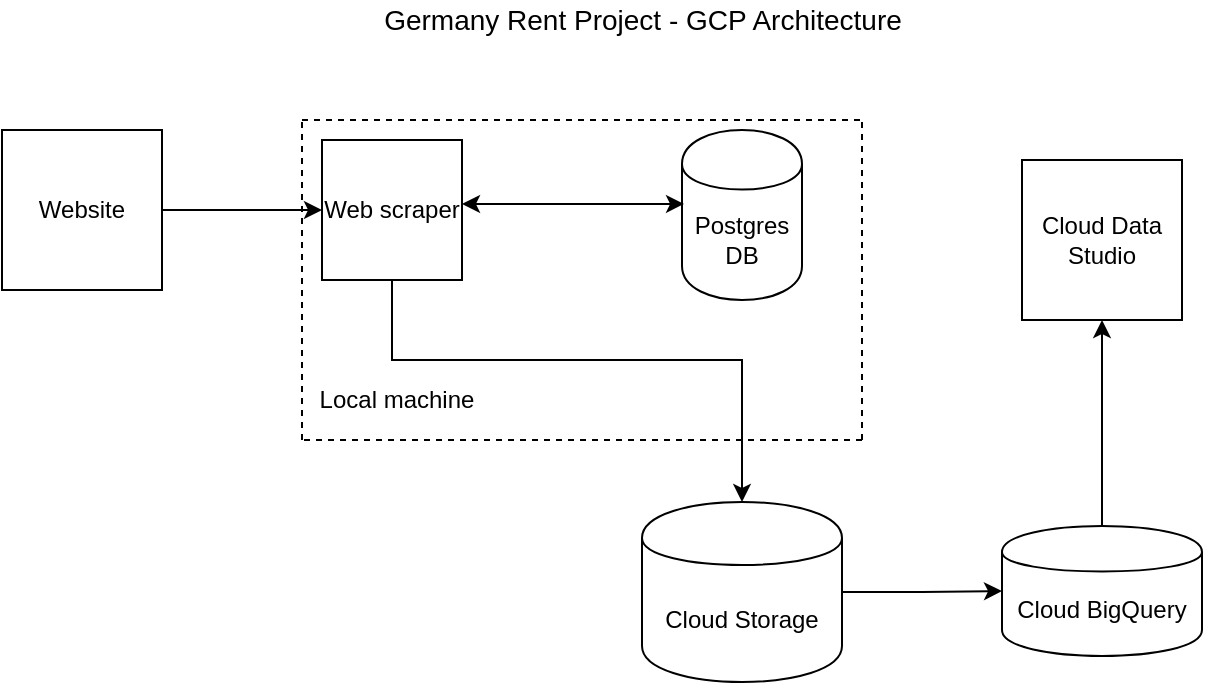 <mxGraphModel dx="872" dy="637" grid="1" gridSize="10" guides="1" tooltips="1" connect="1" arrows="1" fold="1" page="1" pageScale="1" pageWidth="850" pageHeight="1100" background="#ffffff"><root><mxCell id="0"/><mxCell id="1" parent="0"/><mxCell id="7" style="edgeStyle=orthogonalEdgeStyle;rounded=0;html=1;exitX=1;exitY=0.5;entryX=0;entryY=0.5;jettySize=auto;orthogonalLoop=1;" edge="1" parent="1" source="2" target="4"><mxGeometry relative="1" as="geometry"/></mxCell><mxCell id="2" value="Website" style="rounded=0;whiteSpace=wrap;html=1;" vertex="1" parent="1"><mxGeometry x="50" y="85" width="80" height="80" as="geometry"/></mxCell><mxCell id="3" value="" style="endArrow=none;dashed=1;html=1;" edge="1" parent="1"><mxGeometry width="50" height="50" relative="1" as="geometry"><mxPoint x="200" y="240" as="sourcePoint"/><mxPoint x="200" y="80" as="targetPoint"/></mxGeometry></mxCell><mxCell id="26" style="edgeStyle=orthogonalEdgeStyle;rounded=0;html=1;exitX=0.75;exitY=1;entryX=0.5;entryY=0;jettySize=auto;orthogonalLoop=1;" edge="1" parent="1" source="4" target="11"><mxGeometry relative="1" as="geometry"><Array as="points"><mxPoint x="245" y="160"/><mxPoint x="245" y="200"/><mxPoint x="420" y="200"/></Array></mxGeometry></mxCell><mxCell id="4" value="Web scraper" style="whiteSpace=wrap;html=1;aspect=fixed;" vertex="1" parent="1"><mxGeometry x="210" y="90" width="70" height="70" as="geometry"/></mxCell><mxCell id="5" value="Postgres DB" style="shape=cylinder;whiteSpace=wrap;html=1;boundedLbl=1;" vertex="1" parent="1"><mxGeometry x="390" y="85" width="60" height="85" as="geometry"/></mxCell><mxCell id="20" style="edgeStyle=orthogonalEdgeStyle;rounded=0;html=1;exitX=1;exitY=0.5;jettySize=auto;orthogonalLoop=1;" edge="1" parent="1" source="11" target="19"><mxGeometry relative="1" as="geometry"/></mxCell><mxCell id="11" value="Cloud Storage" style="shape=cylinder;whiteSpace=wrap;html=1;boundedLbl=1;" vertex="1" parent="1"><mxGeometry x="370" y="271" width="100" height="90" as="geometry"/></mxCell><mxCell id="13" value="" style="endArrow=none;dashed=1;html=1;" edge="1" parent="1"><mxGeometry width="50" height="50" relative="1" as="geometry"><mxPoint x="200" y="80" as="sourcePoint"/><mxPoint x="480" y="80" as="targetPoint"/></mxGeometry></mxCell><mxCell id="14" value="" style="endArrow=none;dashed=1;html=1;" edge="1" parent="1"><mxGeometry width="50" height="50" relative="1" as="geometry"><mxPoint x="480" y="240" as="sourcePoint"/><mxPoint x="480" y="80" as="targetPoint"/></mxGeometry></mxCell><mxCell id="15" value="" style="endArrow=none;dashed=1;html=1;" edge="1" parent="1"><mxGeometry width="50" height="50" relative="1" as="geometry"><mxPoint x="480" y="240" as="sourcePoint"/><mxPoint x="200" y="240" as="targetPoint"/></mxGeometry></mxCell><mxCell id="17" value="Local machine" style="text;html=1;strokeColor=none;fillColor=none;align=center;verticalAlign=middle;whiteSpace=wrap;rounded=0;" vertex="1" parent="1"><mxGeometry x="205" y="210" width="85" height="20" as="geometry"/></mxCell><mxCell id="22" style="edgeStyle=orthogonalEdgeStyle;rounded=0;html=1;exitX=0.5;exitY=0;entryX=0.5;entryY=1;jettySize=auto;orthogonalLoop=1;" edge="1" parent="1" source="19" target="21"><mxGeometry relative="1" as="geometry"/></mxCell><mxCell id="19" value="Cloud BigQuery" style="shape=cylinder;whiteSpace=wrap;html=1;boundedLbl=1;" vertex="1" parent="1"><mxGeometry x="550" y="283" width="100" height="65" as="geometry"/></mxCell><mxCell id="21" value="Cloud Data Studio" style="whiteSpace=wrap;html=1;aspect=fixed;" vertex="1" parent="1"><mxGeometry x="560" y="100" width="80" height="80" as="geometry"/></mxCell><mxCell id="25" value="" style="endArrow=classic;startArrow=classic;html=1;entryX=0.017;entryY=0.435;entryPerimeter=0;" edge="1" parent="1" target="5"><mxGeometry width="50" height="50" relative="1" as="geometry"><mxPoint x="280" y="122" as="sourcePoint"/><mxPoint x="370" y="100" as="targetPoint"/></mxGeometry></mxCell><mxCell id="27" value="Germany Rent Project - GCP Architecture" style="text;html=1;strokeColor=none;fillColor=none;align=center;verticalAlign=middle;whiteSpace=wrap;rounded=0;fontSize=14;" vertex="1" parent="1"><mxGeometry x="148" y="20" width="445" height="20" as="geometry"/></mxCell></root></mxGraphModel>
